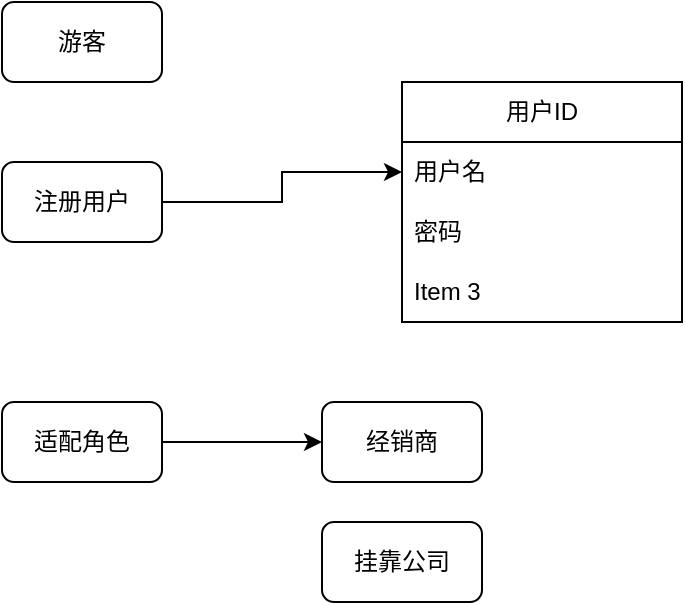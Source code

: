 <mxfile version="21.6.9" type="github">
  <diagram name="第 1 页" id="dXTxk1W85YIW7op2xAba">
    <mxGraphModel dx="1674" dy="758" grid="1" gridSize="10" guides="1" tooltips="1" connect="1" arrows="1" fold="1" page="1" pageScale="1" pageWidth="827" pageHeight="1169" math="0" shadow="0">
      <root>
        <mxCell id="0" />
        <mxCell id="1" parent="0" />
        <mxCell id="jphfU8kdIA9_XiwfVERL-7" style="edgeStyle=orthogonalEdgeStyle;rounded=0;orthogonalLoop=1;jettySize=auto;html=1;entryX=0;entryY=0.5;entryDx=0;entryDy=0;" edge="1" parent="1" source="ABYX3x59nKAAmTSeoBhf-1" target="jphfU8kdIA9_XiwfVERL-4">
          <mxGeometry relative="1" as="geometry" />
        </mxCell>
        <mxCell id="ABYX3x59nKAAmTSeoBhf-1" value="注册用户" style="rounded=1;whiteSpace=wrap;html=1;" parent="1" vertex="1">
          <mxGeometry x="160" y="240" width="80" height="40" as="geometry" />
        </mxCell>
        <mxCell id="ABYX3x59nKAAmTSeoBhf-2" value="游客" style="rounded=1;whiteSpace=wrap;html=1;" parent="1" vertex="1">
          <mxGeometry x="160" y="160" width="80" height="40" as="geometry" />
        </mxCell>
        <mxCell id="jphfU8kdIA9_XiwfVERL-9" value="" style="edgeStyle=orthogonalEdgeStyle;rounded=0;orthogonalLoop=1;jettySize=auto;html=1;" edge="1" parent="1" source="ABYX3x59nKAAmTSeoBhf-3" target="jphfU8kdIA9_XiwfVERL-8">
          <mxGeometry relative="1" as="geometry" />
        </mxCell>
        <mxCell id="ABYX3x59nKAAmTSeoBhf-3" value="适配角色" style="rounded=1;whiteSpace=wrap;html=1;" parent="1" vertex="1">
          <mxGeometry x="160" y="360" width="80" height="40" as="geometry" />
        </mxCell>
        <mxCell id="jphfU8kdIA9_XiwfVERL-3" value="用户ID" style="swimlane;fontStyle=0;childLayout=stackLayout;horizontal=1;startSize=30;horizontalStack=0;resizeParent=1;resizeParentMax=0;resizeLast=0;collapsible=1;marginBottom=0;whiteSpace=wrap;html=1;" vertex="1" parent="1">
          <mxGeometry x="360" y="200" width="140" height="120" as="geometry" />
        </mxCell>
        <mxCell id="jphfU8kdIA9_XiwfVERL-4" value="用户名" style="text;strokeColor=none;fillColor=none;align=left;verticalAlign=middle;spacingLeft=4;spacingRight=4;overflow=hidden;points=[[0,0.5],[1,0.5]];portConstraint=eastwest;rotatable=0;whiteSpace=wrap;html=1;" vertex="1" parent="jphfU8kdIA9_XiwfVERL-3">
          <mxGeometry y="30" width="140" height="30" as="geometry" />
        </mxCell>
        <mxCell id="jphfU8kdIA9_XiwfVERL-5" value="密码" style="text;strokeColor=none;fillColor=none;align=left;verticalAlign=middle;spacingLeft=4;spacingRight=4;overflow=hidden;points=[[0,0.5],[1,0.5]];portConstraint=eastwest;rotatable=0;whiteSpace=wrap;html=1;" vertex="1" parent="jphfU8kdIA9_XiwfVERL-3">
          <mxGeometry y="60" width="140" height="30" as="geometry" />
        </mxCell>
        <mxCell id="jphfU8kdIA9_XiwfVERL-6" value="Item 3" style="text;strokeColor=none;fillColor=none;align=left;verticalAlign=middle;spacingLeft=4;spacingRight=4;overflow=hidden;points=[[0,0.5],[1,0.5]];portConstraint=eastwest;rotatable=0;whiteSpace=wrap;html=1;" vertex="1" parent="jphfU8kdIA9_XiwfVERL-3">
          <mxGeometry y="90" width="140" height="30" as="geometry" />
        </mxCell>
        <mxCell id="jphfU8kdIA9_XiwfVERL-8" value="经销商" style="rounded=1;whiteSpace=wrap;html=1;" vertex="1" parent="1">
          <mxGeometry x="320" y="360" width="80" height="40" as="geometry" />
        </mxCell>
        <mxCell id="jphfU8kdIA9_XiwfVERL-10" value="挂靠公司" style="rounded=1;whiteSpace=wrap;html=1;" vertex="1" parent="1">
          <mxGeometry x="320" y="420" width="80" height="40" as="geometry" />
        </mxCell>
      </root>
    </mxGraphModel>
  </diagram>
</mxfile>
